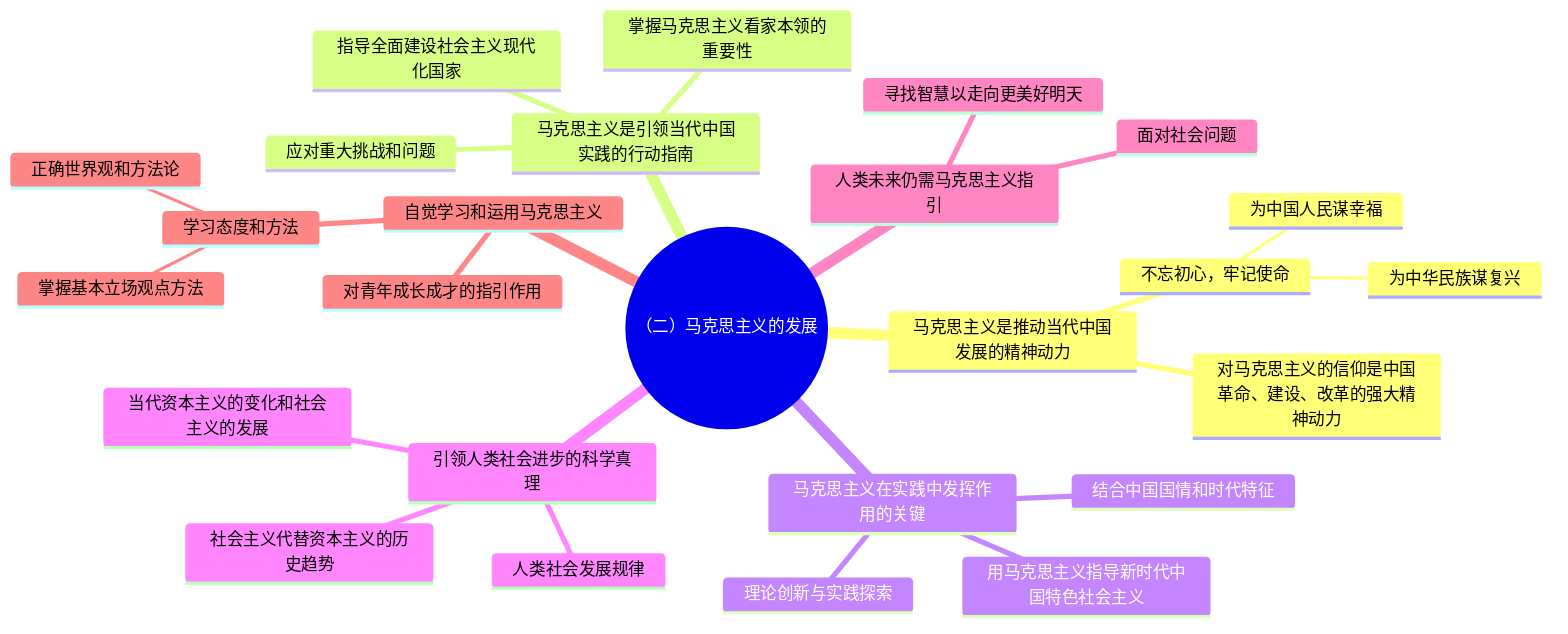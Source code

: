 mindmap
  root((（二）马克思主义的发展))
    马克思主义是推动当代中国发展的精神动力
      对马克思主义的信仰是中国革命、建设、改革的强大精神动力
      不忘初心，牢记使命
        为中国人民谋幸福
        为中华民族谋复兴
    马克思主义是引领当代中国实践的行动指南
      掌握马克思主义看家本领的重要性
      应对重大挑战和问题
      指导全面建设社会主义现代化国家
    马克思主义在实践中发挥作用的关键
      结合中国国情和时代特征
      理论创新与实践探索
      用马克思主义指导新时代中国特色社会主义
    引领人类社会进步的科学真理
      当代资本主义的变化和社会主义的发展
      人类社会发展规律
      社会主义代替资本主义的历史趋势
    人类未来仍需马克思主义指引
      面对社会问题
      寻找智慧以走向更美好明天
    自觉学习和运用马克思主义
      对青年成长成才的指引作用
      学习态度和方法
        掌握基本立场观点方法
        正确世界观和方法论